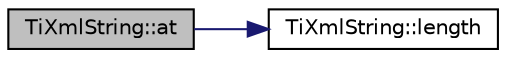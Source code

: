digraph "TiXmlString::at"
{
  edge [fontname="Helvetica",fontsize="10",labelfontname="Helvetica",labelfontsize="10"];
  node [fontname="Helvetica",fontsize="10",shape=record];
  rankdir="LR";
  Node1 [label="TiXmlString::at",height=0.2,width=0.4,color="black", fillcolor="grey75", style="filled" fontcolor="black"];
  Node1 -> Node2 [color="midnightblue",fontsize="10",style="solid"];
  Node2 [label="TiXmlString::length",height=0.2,width=0.4,color="black", fillcolor="white", style="filled",URL="$class_ti_xml_string.html#a3202f27d139a3fac79205f1f3c707727"];
}
